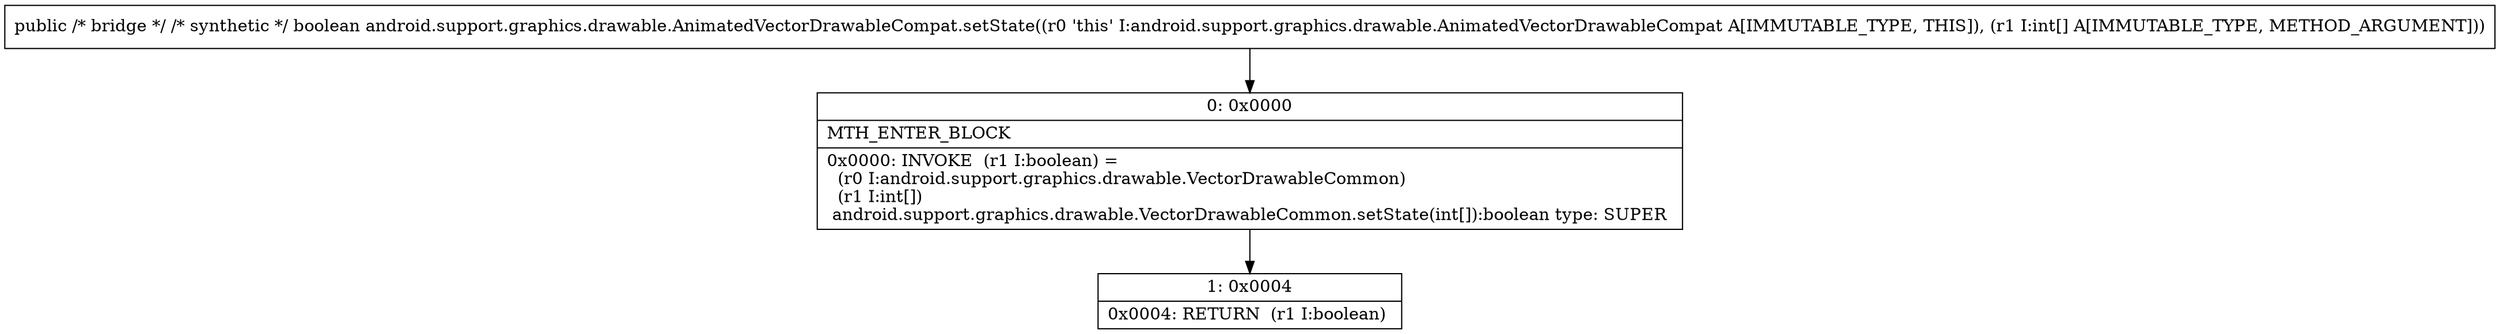 digraph "CFG forandroid.support.graphics.drawable.AnimatedVectorDrawableCompat.setState([I)Z" {
Node_0 [shape=record,label="{0\:\ 0x0000|MTH_ENTER_BLOCK\l|0x0000: INVOKE  (r1 I:boolean) = \l  (r0 I:android.support.graphics.drawable.VectorDrawableCommon)\l  (r1 I:int[])\l android.support.graphics.drawable.VectorDrawableCommon.setState(int[]):boolean type: SUPER \l}"];
Node_1 [shape=record,label="{1\:\ 0x0004|0x0004: RETURN  (r1 I:boolean) \l}"];
MethodNode[shape=record,label="{public \/* bridge *\/ \/* synthetic *\/ boolean android.support.graphics.drawable.AnimatedVectorDrawableCompat.setState((r0 'this' I:android.support.graphics.drawable.AnimatedVectorDrawableCompat A[IMMUTABLE_TYPE, THIS]), (r1 I:int[] A[IMMUTABLE_TYPE, METHOD_ARGUMENT])) }"];
MethodNode -> Node_0;
Node_0 -> Node_1;
}

